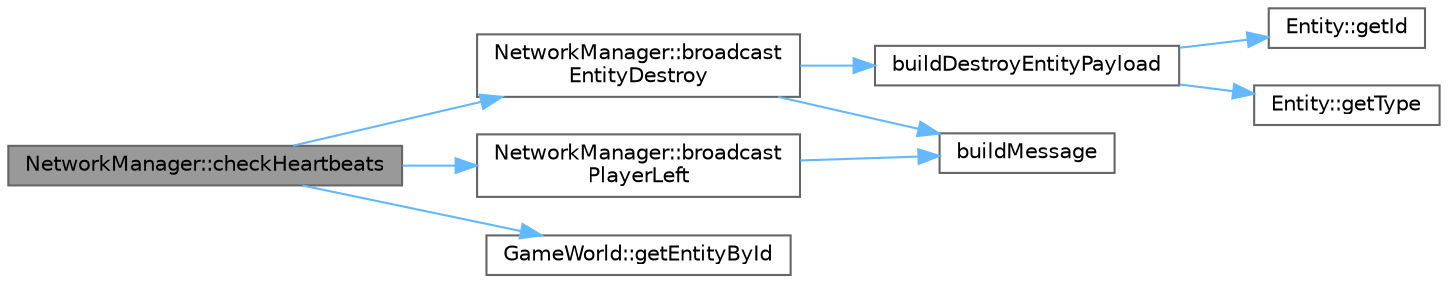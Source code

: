 digraph "NetworkManager::checkHeartbeats"
{
 // LATEX_PDF_SIZE
  bgcolor="transparent";
  edge [fontname=Helvetica,fontsize=10,labelfontname=Helvetica,labelfontsize=10];
  node [fontname=Helvetica,fontsize=10,shape=box,height=0.2,width=0.4];
  rankdir="LR";
  Node1 [id="Node000001",label="NetworkManager::checkHeartbeats",height=0.2,width=0.4,color="gray40", fillcolor="grey60", style="filled", fontcolor="black",tooltip="Checks the heartbeat of each client and removes timed-out clients."];
  Node1 -> Node2 [id="edge1_Node000001_Node000002",color="steelblue1",style="solid",tooltip=" "];
  Node2 [id="Node000002",label="NetworkManager::broadcast\lEntityDestroy",height=0.2,width=0.4,color="grey40", fillcolor="white", style="filled",URL="$classNetworkManager.html#af230711df1b288f56d28d47b7ace5a04",tooltip="Broadcasts a destroy entity message to all clients for a given entity."];
  Node2 -> Node3 [id="edge2_Node000002_Node000003",color="steelblue1",style="solid",tooltip=" "];
  Node3 [id="Node000003",label="buildDestroyEntityPayload",height=0.2,width=0.4,color="grey40", fillcolor="white", style="filled",URL="$NetworkManager_8cpp.html#a55ff5973d68a185ec168d3ffe5e6fe72",tooltip="Builds the payload for a destroy entity message."];
  Node3 -> Node4 [id="edge3_Node000003_Node000004",color="steelblue1",style="solid",tooltip=" "];
  Node4 [id="Node000004",label="Entity::getId",height=0.2,width=0.4,color="grey40", fillcolor="white", style="filled",URL="$classEntity.html#a93c54f49ef525fb5461ef456593abcbb",tooltip="Gets the unique identifier of the entity."];
  Node3 -> Node5 [id="edge4_Node000003_Node000005",color="steelblue1",style="solid",tooltip=" "];
  Node5 [id="Node000005",label="Entity::getType",height=0.2,width=0.4,color="grey40", fillcolor="white", style="filled",URL="$classEntity.html#a71b3d5377689dc9ea99de6974481cc2b",tooltip="Gets the entity type."];
  Node2 -> Node6 [id="edge5_Node000002_Node000006",color="steelblue1",style="solid",tooltip=" "];
  Node6 [id="Node000006",label="buildMessage",height=0.2,width=0.4,color="grey40", fillcolor="white", style="filled",URL="$NetworkManager_8hpp.html#a29a7b4409c813acfea4a9cc13da92a7f",tooltip="Builds a message from a type and payload."];
  Node1 -> Node7 [id="edge6_Node000001_Node000007",color="steelblue1",style="solid",tooltip=" "];
  Node7 [id="Node000007",label="NetworkManager::broadcast\lPlayerLeft",height=0.2,width=0.4,color="grey40", fillcolor="white", style="filled",URL="$classNetworkManager.html#a435e0a40a76af282de58d411462b724a",tooltip="Broadcasts a player left message to all clients."];
  Node7 -> Node6 [id="edge7_Node000007_Node000006",color="steelblue1",style="solid",tooltip=" "];
  Node1 -> Node8 [id="edge8_Node000001_Node000008",color="steelblue1",style="solid",tooltip=" "];
  Node8 [id="Node000008",label="GameWorld::getEntityById",height=0.2,width=0.4,color="grey40", fillcolor="white", style="filled",URL="$classGameWorld.html#a43da8f6a5c5f0e1f3159240e0ff1ba21",tooltip="Retrieves an entity by its unique ID."];
}
